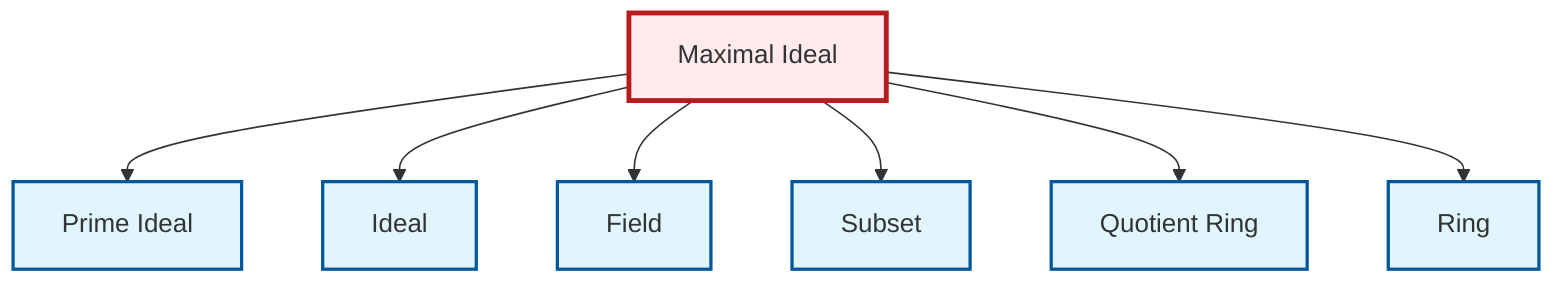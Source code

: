 graph TD
    classDef definition fill:#e1f5fe,stroke:#01579b,stroke-width:2px
    classDef theorem fill:#f3e5f5,stroke:#4a148c,stroke-width:2px
    classDef axiom fill:#fff3e0,stroke:#e65100,stroke-width:2px
    classDef example fill:#e8f5e9,stroke:#1b5e20,stroke-width:2px
    classDef current fill:#ffebee,stroke:#b71c1c,stroke-width:3px
    def-ideal["Ideal"]:::definition
    def-ring["Ring"]:::definition
    def-subset["Subset"]:::definition
    def-prime-ideal["Prime Ideal"]:::definition
    def-quotient-ring["Quotient Ring"]:::definition
    def-maximal-ideal["Maximal Ideal"]:::definition
    def-field["Field"]:::definition
    def-maximal-ideal --> def-prime-ideal
    def-maximal-ideal --> def-ideal
    def-maximal-ideal --> def-field
    def-maximal-ideal --> def-subset
    def-maximal-ideal --> def-quotient-ring
    def-maximal-ideal --> def-ring
    class def-maximal-ideal current